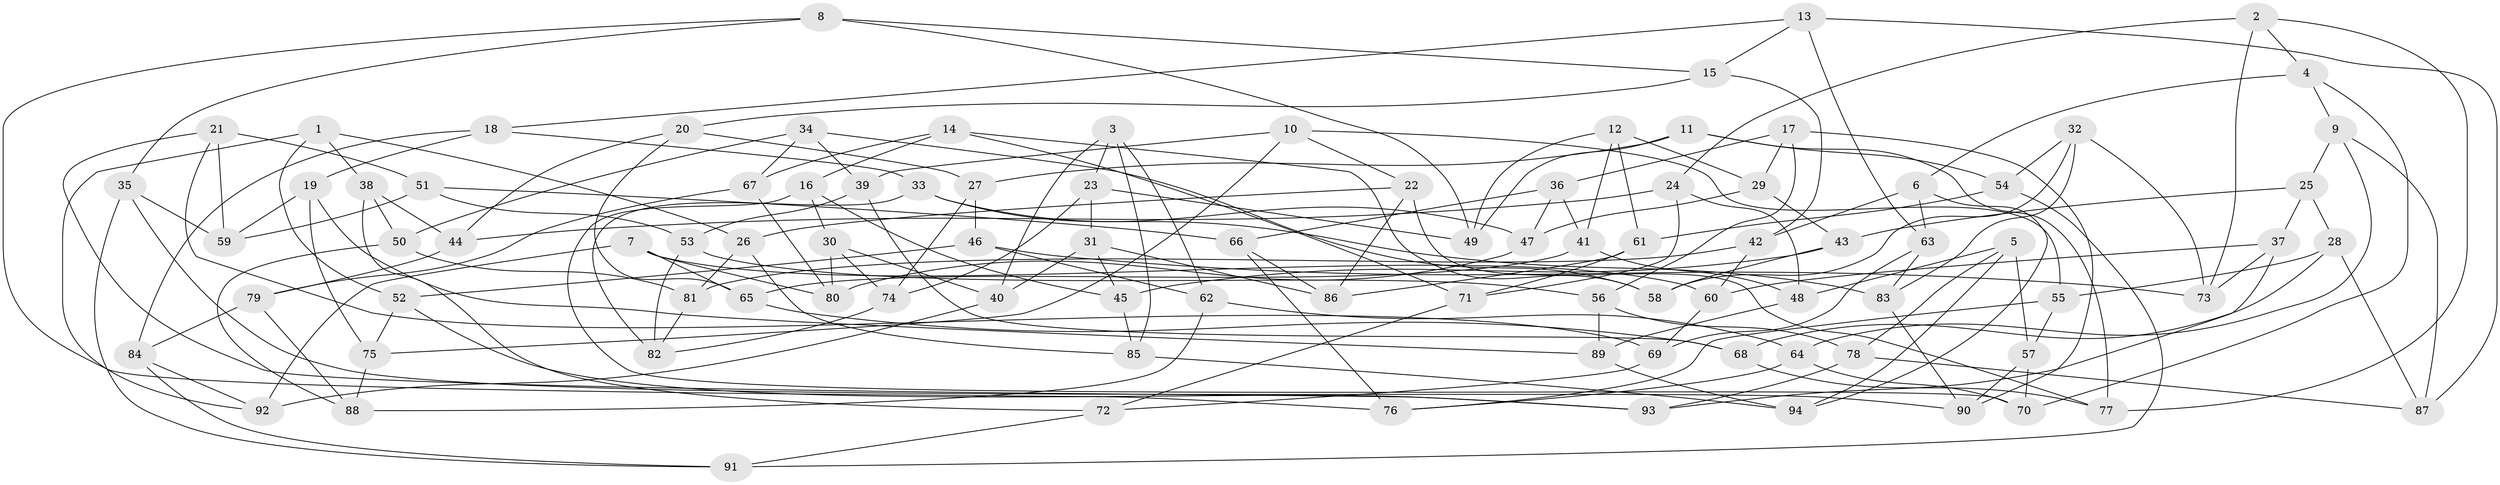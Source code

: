 // coarse degree distribution, {10: 0.045454545454545456, 4: 0.8484848484848485, 9: 0.015151515151515152, 11: 0.030303030303030304, 12: 0.015151515151515152, 3: 0.045454545454545456}
// Generated by graph-tools (version 1.1) at 2025/53/03/04/25 22:53:36]
// undirected, 94 vertices, 188 edges
graph export_dot {
  node [color=gray90,style=filled];
  1;
  2;
  3;
  4;
  5;
  6;
  7;
  8;
  9;
  10;
  11;
  12;
  13;
  14;
  15;
  16;
  17;
  18;
  19;
  20;
  21;
  22;
  23;
  24;
  25;
  26;
  27;
  28;
  29;
  30;
  31;
  32;
  33;
  34;
  35;
  36;
  37;
  38;
  39;
  40;
  41;
  42;
  43;
  44;
  45;
  46;
  47;
  48;
  49;
  50;
  51;
  52;
  53;
  54;
  55;
  56;
  57;
  58;
  59;
  60;
  61;
  62;
  63;
  64;
  65;
  66;
  67;
  68;
  69;
  70;
  71;
  72;
  73;
  74;
  75;
  76;
  77;
  78;
  79;
  80;
  81;
  82;
  83;
  84;
  85;
  86;
  87;
  88;
  89;
  90;
  91;
  92;
  93;
  94;
  1 -- 26;
  1 -- 92;
  1 -- 52;
  1 -- 38;
  2 -- 77;
  2 -- 4;
  2 -- 24;
  2 -- 73;
  3 -- 23;
  3 -- 62;
  3 -- 85;
  3 -- 40;
  4 -- 9;
  4 -- 6;
  4 -- 70;
  5 -- 94;
  5 -- 57;
  5 -- 78;
  5 -- 48;
  6 -- 94;
  6 -- 63;
  6 -- 42;
  7 -- 60;
  7 -- 80;
  7 -- 92;
  7 -- 65;
  8 -- 15;
  8 -- 76;
  8 -- 49;
  8 -- 35;
  9 -- 64;
  9 -- 25;
  9 -- 87;
  10 -- 22;
  10 -- 75;
  10 -- 55;
  10 -- 39;
  11 -- 27;
  11 -- 54;
  11 -- 77;
  11 -- 49;
  12 -- 61;
  12 -- 41;
  12 -- 29;
  12 -- 49;
  13 -- 18;
  13 -- 15;
  13 -- 87;
  13 -- 63;
  14 -- 67;
  14 -- 71;
  14 -- 16;
  14 -- 58;
  15 -- 20;
  15 -- 42;
  16 -- 30;
  16 -- 45;
  16 -- 70;
  17 -- 36;
  17 -- 29;
  17 -- 90;
  17 -- 56;
  18 -- 84;
  18 -- 19;
  18 -- 33;
  19 -- 89;
  19 -- 75;
  19 -- 59;
  20 -- 44;
  20 -- 65;
  20 -- 27;
  21 -- 59;
  21 -- 93;
  21 -- 51;
  21 -- 69;
  22 -- 77;
  22 -- 86;
  22 -- 26;
  23 -- 74;
  23 -- 49;
  23 -- 31;
  24 -- 48;
  24 -- 71;
  24 -- 44;
  25 -- 28;
  25 -- 37;
  25 -- 43;
  26 -- 85;
  26 -- 81;
  27 -- 46;
  27 -- 74;
  28 -- 68;
  28 -- 55;
  28 -- 87;
  29 -- 47;
  29 -- 43;
  30 -- 80;
  30 -- 40;
  30 -- 74;
  31 -- 40;
  31 -- 45;
  31 -- 86;
  32 -- 58;
  32 -- 73;
  32 -- 83;
  32 -- 54;
  33 -- 47;
  33 -- 83;
  33 -- 82;
  34 -- 39;
  34 -- 67;
  34 -- 50;
  34 -- 58;
  35 -- 59;
  35 -- 90;
  35 -- 91;
  36 -- 66;
  36 -- 47;
  36 -- 41;
  37 -- 73;
  37 -- 60;
  37 -- 93;
  38 -- 50;
  38 -- 72;
  38 -- 44;
  39 -- 68;
  39 -- 53;
  40 -- 92;
  41 -- 48;
  41 -- 65;
  42 -- 81;
  42 -- 60;
  43 -- 45;
  43 -- 58;
  44 -- 79;
  45 -- 85;
  46 -- 73;
  46 -- 52;
  46 -- 62;
  47 -- 80;
  48 -- 89;
  50 -- 88;
  50 -- 81;
  51 -- 53;
  51 -- 59;
  51 -- 66;
  52 -- 75;
  52 -- 93;
  53 -- 82;
  53 -- 56;
  54 -- 91;
  54 -- 61;
  55 -- 76;
  55 -- 57;
  56 -- 89;
  56 -- 78;
  57 -- 70;
  57 -- 90;
  60 -- 69;
  61 -- 71;
  61 -- 86;
  62 -- 88;
  62 -- 64;
  63 -- 83;
  63 -- 69;
  64 -- 70;
  64 -- 76;
  65 -- 68;
  66 -- 76;
  66 -- 86;
  67 -- 80;
  67 -- 79;
  68 -- 77;
  69 -- 72;
  71 -- 72;
  72 -- 91;
  74 -- 82;
  75 -- 88;
  78 -- 93;
  78 -- 87;
  79 -- 88;
  79 -- 84;
  81 -- 82;
  83 -- 90;
  84 -- 91;
  84 -- 92;
  85 -- 94;
  89 -- 94;
}
